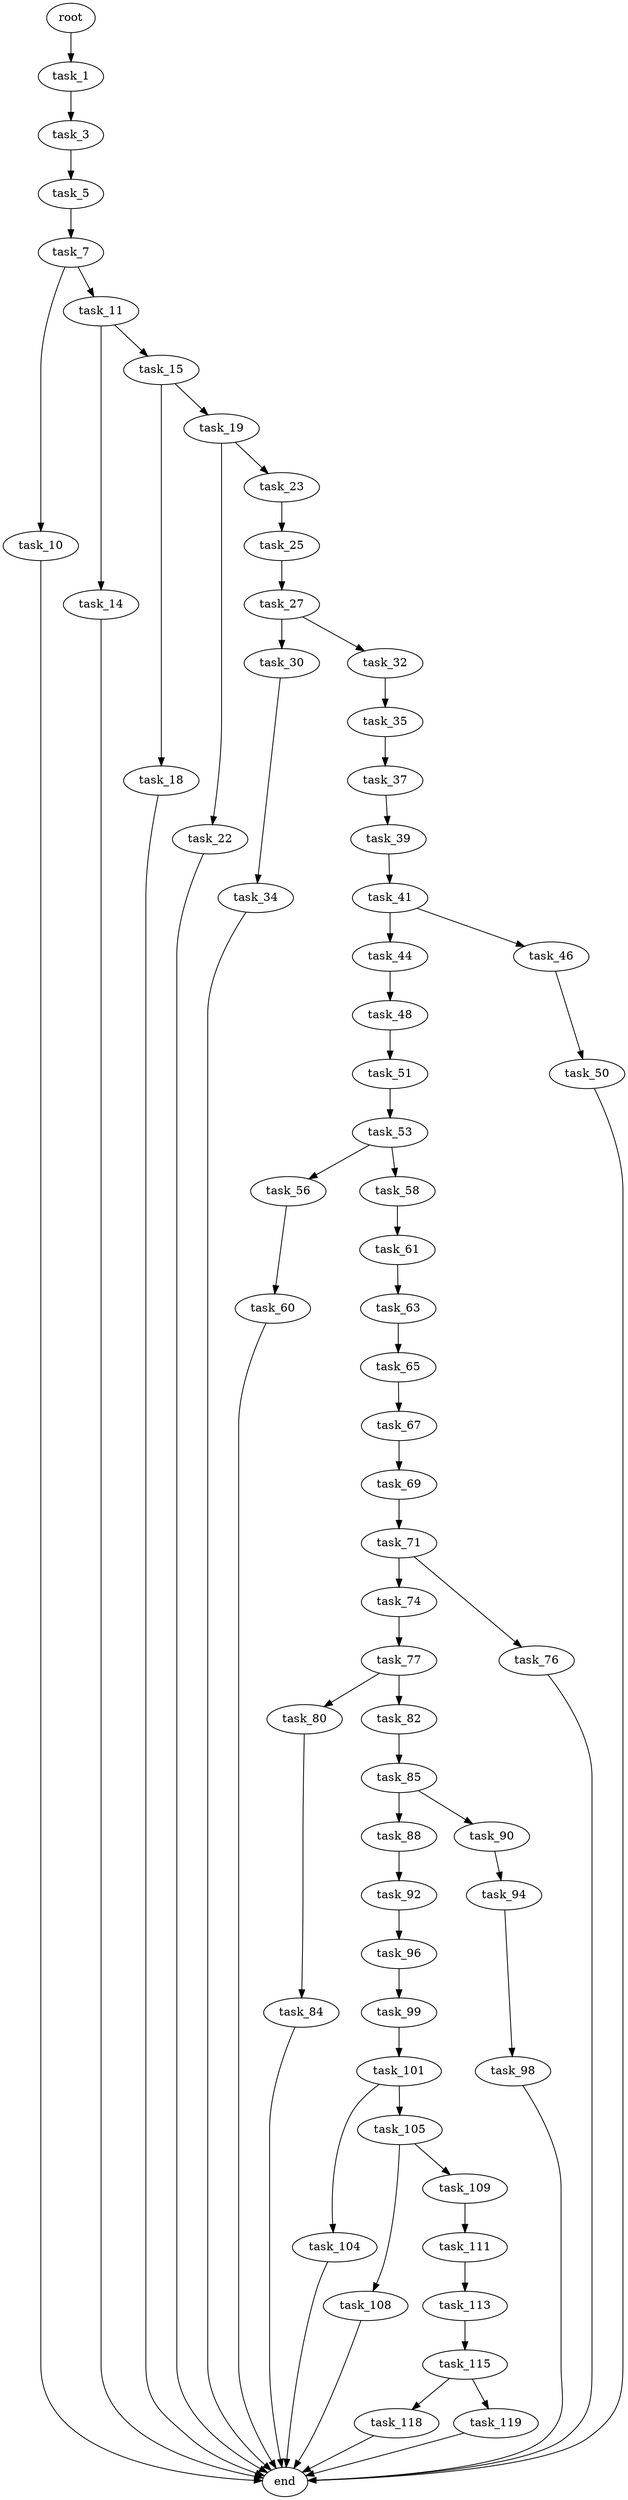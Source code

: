 digraph G {
  root [size="0.000000"];
  task_1 [size="7159947284.000000"];
  task_3 [size="25320591899.000000"];
  task_5 [size="633238608196.000000"];
  task_7 [size="216925260453.000000"];
  task_10 [size="34214228285.000000"];
  task_11 [size="109877196937.000000"];
  task_14 [size="68719476736.000000"];
  task_15 [size="30873989467.000000"];
  task_18 [size="37328978348.000000"];
  task_19 [size="872854326772.000000"];
  task_22 [size="28991029248.000000"];
  task_23 [size="565881623537.000000"];
  task_25 [size="146405918938.000000"];
  task_27 [size="782757789696.000000"];
  task_30 [size="368293445632.000000"];
  task_32 [size="1306722248.000000"];
  task_34 [size="6531507972.000000"];
  task_35 [size="567447122980.000000"];
  task_37 [size="23638509695.000000"];
  task_39 [size="68719476736.000000"];
  task_41 [size="39565729126.000000"];
  task_44 [size="368293445632.000000"];
  task_46 [size="721282357062.000000"];
  task_48 [size="995733217.000000"];
  task_50 [size="231928233984.000000"];
  task_51 [size="12761771434.000000"];
  task_53 [size="3773387540.000000"];
  task_56 [size="368293445632.000000"];
  task_58 [size="134217728000.000000"];
  task_60 [size="757928149436.000000"];
  task_61 [size="368293445632.000000"];
  task_63 [size="30481509559.000000"];
  task_65 [size="1073741824000.000000"];
  task_67 [size="201672746934.000000"];
  task_69 [size="1073741824000.000000"];
  task_71 [size="12879108917.000000"];
  task_74 [size="101206062474.000000"];
  task_76 [size="652318953067.000000"];
  task_77 [size="68719476736.000000"];
  task_80 [size="8589934592.000000"];
  task_82 [size="8589934592.000000"];
  task_84 [size="16993586593.000000"];
  task_85 [size="549755813888.000000"];
  task_88 [size="549755813888.000000"];
  task_90 [size="190246752159.000000"];
  task_92 [size="68719476736.000000"];
  task_94 [size="852686516454.000000"];
  task_96 [size="1073741824000.000000"];
  task_98 [size="525017057042.000000"];
  task_99 [size="111343548921.000000"];
  task_101 [size="4539468933.000000"];
  task_104 [size="629778248331.000000"];
  task_105 [size="10011506369.000000"];
  task_108 [size="1877509001.000000"];
  task_109 [size="10158213106.000000"];
  task_111 [size="765439438314.000000"];
  task_113 [size="18743516948.000000"];
  task_115 [size="1073741824000.000000"];
  task_118 [size="134217728000.000000"];
  task_119 [size="368293445632.000000"];
  end [size="0.000000"];

  root -> task_1 [size="1.000000"];
  task_1 -> task_3 [size="301989888.000000"];
  task_3 -> task_5 [size="838860800.000000"];
  task_5 -> task_7 [size="411041792.000000"];
  task_7 -> task_10 [size="536870912.000000"];
  task_7 -> task_11 [size="536870912.000000"];
  task_10 -> end [size="1.000000"];
  task_11 -> task_14 [size="75497472.000000"];
  task_11 -> task_15 [size="75497472.000000"];
  task_14 -> end [size="1.000000"];
  task_15 -> task_18 [size="536870912.000000"];
  task_15 -> task_19 [size="536870912.000000"];
  task_18 -> end [size="1.000000"];
  task_19 -> task_22 [size="536870912.000000"];
  task_19 -> task_23 [size="536870912.000000"];
  task_22 -> end [size="1.000000"];
  task_23 -> task_25 [size="411041792.000000"];
  task_25 -> task_27 [size="209715200.000000"];
  task_27 -> task_30 [size="679477248.000000"];
  task_27 -> task_32 [size="679477248.000000"];
  task_30 -> task_34 [size="411041792.000000"];
  task_32 -> task_35 [size="134217728.000000"];
  task_34 -> end [size="1.000000"];
  task_35 -> task_37 [size="411041792.000000"];
  task_37 -> task_39 [size="679477248.000000"];
  task_39 -> task_41 [size="134217728.000000"];
  task_41 -> task_44 [size="838860800.000000"];
  task_41 -> task_46 [size="838860800.000000"];
  task_44 -> task_48 [size="411041792.000000"];
  task_46 -> task_50 [size="679477248.000000"];
  task_48 -> task_51 [size="75497472.000000"];
  task_50 -> end [size="1.000000"];
  task_51 -> task_53 [size="301989888.000000"];
  task_53 -> task_56 [size="134217728.000000"];
  task_53 -> task_58 [size="134217728.000000"];
  task_56 -> task_60 [size="411041792.000000"];
  task_58 -> task_61 [size="209715200.000000"];
  task_60 -> end [size="1.000000"];
  task_61 -> task_63 [size="411041792.000000"];
  task_63 -> task_65 [size="75497472.000000"];
  task_65 -> task_67 [size="838860800.000000"];
  task_67 -> task_69 [size="134217728.000000"];
  task_69 -> task_71 [size="838860800.000000"];
  task_71 -> task_74 [size="411041792.000000"];
  task_71 -> task_76 [size="411041792.000000"];
  task_74 -> task_77 [size="75497472.000000"];
  task_76 -> end [size="1.000000"];
  task_77 -> task_80 [size="134217728.000000"];
  task_77 -> task_82 [size="134217728.000000"];
  task_80 -> task_84 [size="33554432.000000"];
  task_82 -> task_85 [size="33554432.000000"];
  task_84 -> end [size="1.000000"];
  task_85 -> task_88 [size="536870912.000000"];
  task_85 -> task_90 [size="536870912.000000"];
  task_88 -> task_92 [size="536870912.000000"];
  task_90 -> task_94 [size="134217728.000000"];
  task_92 -> task_96 [size="134217728.000000"];
  task_94 -> task_98 [size="536870912.000000"];
  task_96 -> task_99 [size="838860800.000000"];
  task_98 -> end [size="1.000000"];
  task_99 -> task_101 [size="411041792.000000"];
  task_101 -> task_104 [size="301989888.000000"];
  task_101 -> task_105 [size="301989888.000000"];
  task_104 -> end [size="1.000000"];
  task_105 -> task_108 [size="838860800.000000"];
  task_105 -> task_109 [size="838860800.000000"];
  task_108 -> end [size="1.000000"];
  task_109 -> task_111 [size="536870912.000000"];
  task_111 -> task_113 [size="679477248.000000"];
  task_113 -> task_115 [size="679477248.000000"];
  task_115 -> task_118 [size="838860800.000000"];
  task_115 -> task_119 [size="838860800.000000"];
  task_118 -> end [size="1.000000"];
  task_119 -> end [size="1.000000"];
}
